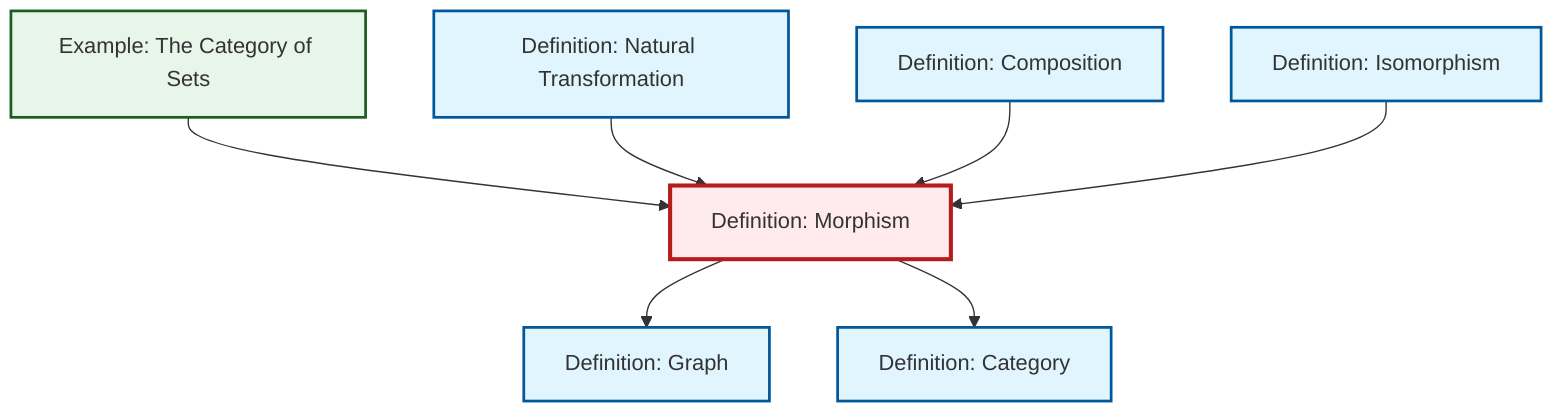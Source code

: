 graph TD
    classDef definition fill:#e1f5fe,stroke:#01579b,stroke-width:2px
    classDef theorem fill:#f3e5f5,stroke:#4a148c,stroke-width:2px
    classDef axiom fill:#fff3e0,stroke:#e65100,stroke-width:2px
    classDef example fill:#e8f5e9,stroke:#1b5e20,stroke-width:2px
    classDef current fill:#ffebee,stroke:#b71c1c,stroke-width:3px
    def-composition["Definition: Composition"]:::definition
    def-isomorphism["Definition: Isomorphism"]:::definition
    ex-set-category["Example: The Category of Sets"]:::example
    def-natural-transformation["Definition: Natural Transformation"]:::definition
    def-morphism["Definition: Morphism"]:::definition
    def-category["Definition: Category"]:::definition
    def-graph["Definition: Graph"]:::definition
    ex-set-category --> def-morphism
    def-morphism --> def-graph
    def-natural-transformation --> def-morphism
    def-morphism --> def-category
    def-composition --> def-morphism
    def-isomorphism --> def-morphism
    class def-morphism current